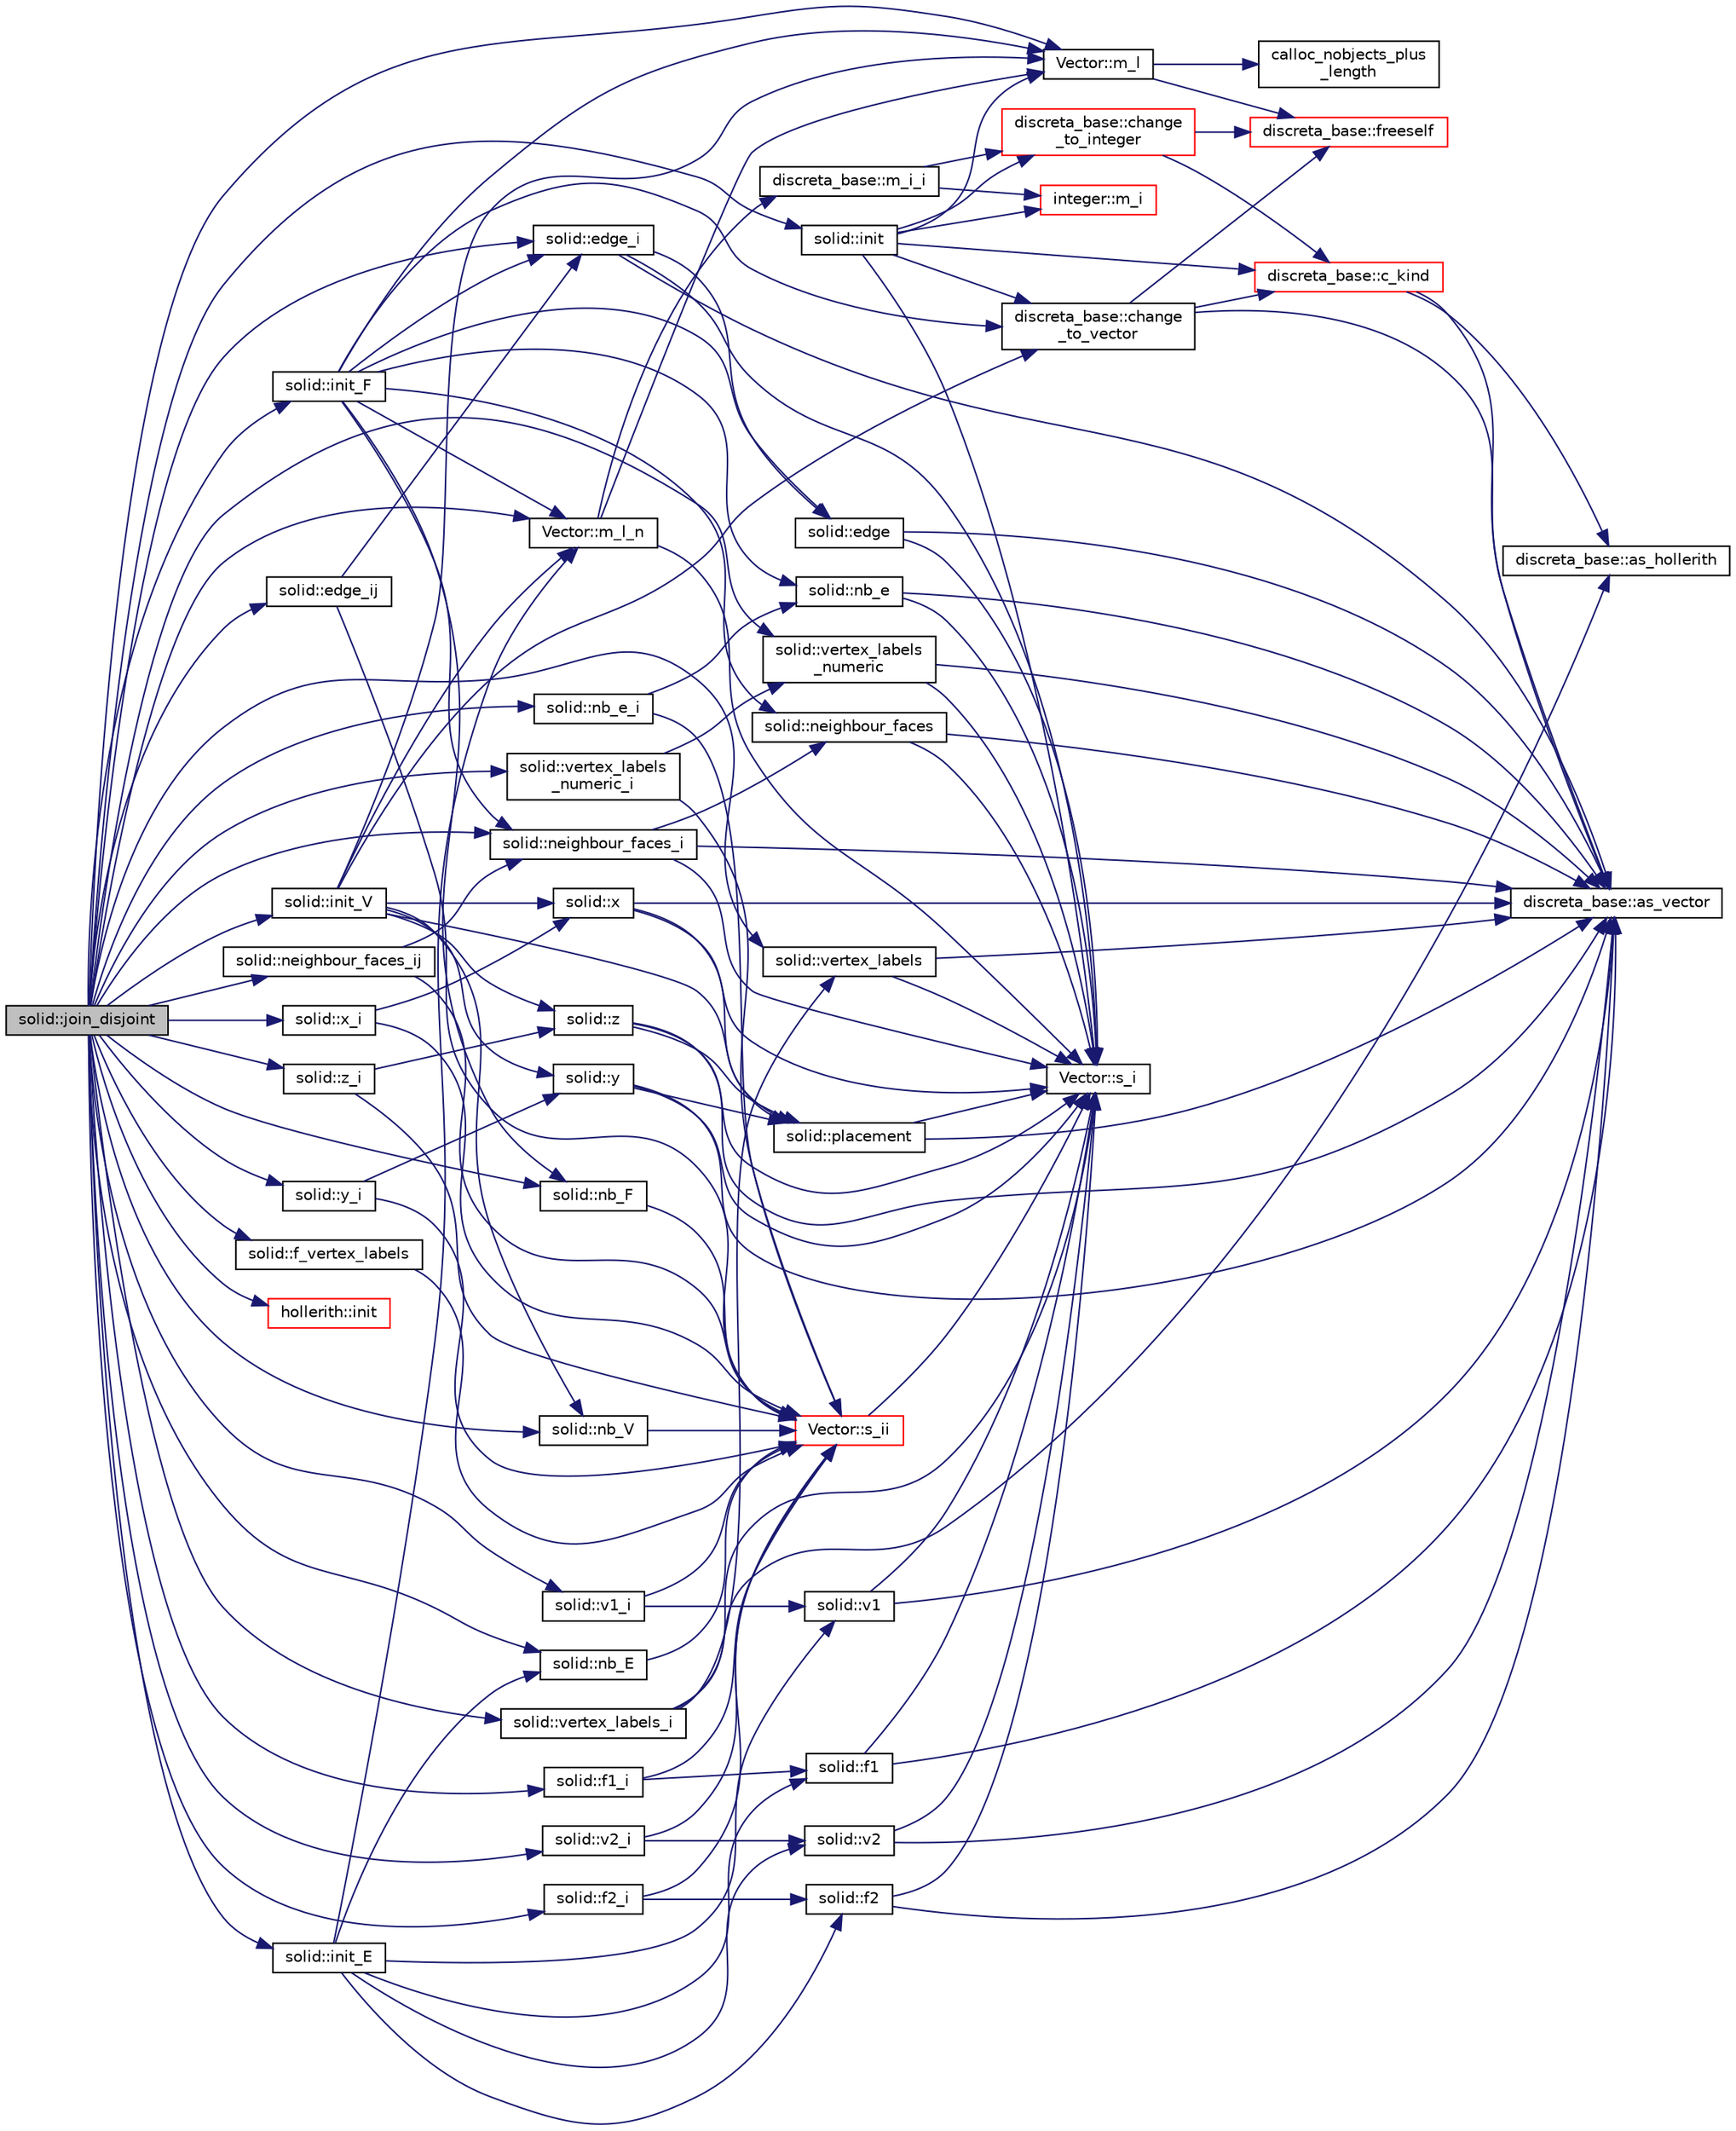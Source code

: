 digraph "solid::join_disjoint"
{
  edge [fontname="Helvetica",fontsize="10",labelfontname="Helvetica",labelfontsize="10"];
  node [fontname="Helvetica",fontsize="10",shape=record];
  rankdir="LR";
  Node3397 [label="solid::join_disjoint",height=0.2,width=0.4,color="black", fillcolor="grey75", style="filled", fontcolor="black"];
  Node3397 -> Node3398 [color="midnightblue",fontsize="10",style="solid",fontname="Helvetica"];
  Node3398 [label="solid::nb_F",height=0.2,width=0.4,color="black", fillcolor="white", style="filled",URL="$d8/def/classsolid.html#a476fed0721c9fb1532618dd96db251d6"];
  Node3398 -> Node3399 [color="midnightblue",fontsize="10",style="solid",fontname="Helvetica"];
  Node3399 [label="Vector::s_ii",height=0.2,width=0.4,color="red", fillcolor="white", style="filled",URL="$d5/db2/class_vector.html#a75d4942cc7b9794717b4846c10520db8"];
  Node3399 -> Node3400 [color="midnightblue",fontsize="10",style="solid",fontname="Helvetica"];
  Node3400 [label="Vector::s_i",height=0.2,width=0.4,color="black", fillcolor="white", style="filled",URL="$d5/db2/class_vector.html#a1c4fe1752523df8119f70dd550244871"];
  Node3397 -> Node3409 [color="midnightblue",fontsize="10",style="solid",fontname="Helvetica"];
  Node3409 [label="solid::nb_E",height=0.2,width=0.4,color="black", fillcolor="white", style="filled",URL="$d8/def/classsolid.html#abf4c4af23b0746c618d03d63b32a9e7e"];
  Node3409 -> Node3399 [color="midnightblue",fontsize="10",style="solid",fontname="Helvetica"];
  Node3397 -> Node3410 [color="midnightblue",fontsize="10",style="solid",fontname="Helvetica"];
  Node3410 [label="solid::nb_V",height=0.2,width=0.4,color="black", fillcolor="white", style="filled",URL="$d8/def/classsolid.html#aca646d2fdafa24105634c4959caa88c8"];
  Node3410 -> Node3399 [color="midnightblue",fontsize="10",style="solid",fontname="Helvetica"];
  Node3397 -> Node3411 [color="midnightblue",fontsize="10",style="solid",fontname="Helvetica"];
  Node3411 [label="solid::f_vertex_labels",height=0.2,width=0.4,color="black", fillcolor="white", style="filled",URL="$d8/def/classsolid.html#a4dfce820a08af20da6f8b3b1455073bf"];
  Node3411 -> Node3399 [color="midnightblue",fontsize="10",style="solid",fontname="Helvetica"];
  Node3397 -> Node3412 [color="midnightblue",fontsize="10",style="solid",fontname="Helvetica"];
  Node3412 [label="solid::init",height=0.2,width=0.4,color="black", fillcolor="white", style="filled",URL="$d8/def/classsolid.html#afc711954316958b35630fbc8542bcd05"];
  Node3412 -> Node3413 [color="midnightblue",fontsize="10",style="solid",fontname="Helvetica"];
  Node3413 [label="Vector::m_l",height=0.2,width=0.4,color="black", fillcolor="white", style="filled",URL="$d5/db2/class_vector.html#a00f5520c2a6b4f5282a1a8bcf8ea74eb"];
  Node3413 -> Node3414 [color="midnightblue",fontsize="10",style="solid",fontname="Helvetica"];
  Node3414 [label="discreta_base::freeself",height=0.2,width=0.4,color="red", fillcolor="white", style="filled",URL="$d7/d71/classdiscreta__base.html#a9a3c9501a562293b5667c11b9174d6e5"];
  Node3413 -> Node3456 [color="midnightblue",fontsize="10",style="solid",fontname="Helvetica"];
  Node3456 [label="calloc_nobjects_plus\l_length",height=0.2,width=0.4,color="black", fillcolor="white", style="filled",URL="$d9/d60/discreta_8h.html#a71599d54c8c17dfa065a363f5cdd0aa4"];
  Node3412 -> Node3457 [color="midnightblue",fontsize="10",style="solid",fontname="Helvetica"];
  Node3457 [label="discreta_base::c_kind",height=0.2,width=0.4,color="red", fillcolor="white", style="filled",URL="$d7/d71/classdiscreta__base.html#adc2ff61589c2d083688e7a43f333cb62"];
  Node3457 -> Node3419 [color="midnightblue",fontsize="10",style="solid",fontname="Helvetica"];
  Node3419 [label="discreta_base::as_vector",height=0.2,width=0.4,color="black", fillcolor="white", style="filled",URL="$d7/d71/classdiscreta__base.html#a7bdd6cae39c380b128ee9e17e42cf020"];
  Node3457 -> Node3442 [color="midnightblue",fontsize="10",style="solid",fontname="Helvetica"];
  Node3442 [label="discreta_base::as_hollerith",height=0.2,width=0.4,color="black", fillcolor="white", style="filled",URL="$d7/d71/classdiscreta__base.html#a3e66f82711f314710107e2f29e589690"];
  Node3412 -> Node3400 [color="midnightblue",fontsize="10",style="solid",fontname="Helvetica"];
  Node3412 -> Node3479 [color="midnightblue",fontsize="10",style="solid",fontname="Helvetica"];
  Node3479 [label="discreta_base::change\l_to_vector",height=0.2,width=0.4,color="black", fillcolor="white", style="filled",URL="$d7/d71/classdiscreta__base.html#a66186d19c55ad54af11e2a040a763c38"];
  Node3479 -> Node3414 [color="midnightblue",fontsize="10",style="solid",fontname="Helvetica"];
  Node3479 -> Node3457 [color="midnightblue",fontsize="10",style="solid",fontname="Helvetica"];
  Node3479 -> Node3419 [color="midnightblue",fontsize="10",style="solid",fontname="Helvetica"];
  Node3412 -> Node3480 [color="midnightblue",fontsize="10",style="solid",fontname="Helvetica"];
  Node3480 [label="discreta_base::change\l_to_integer",height=0.2,width=0.4,color="red", fillcolor="white", style="filled",URL="$d7/d71/classdiscreta__base.html#a58a5a5bd8f8e6f2dd7b4483b66dc7bb9"];
  Node3480 -> Node3414 [color="midnightblue",fontsize="10",style="solid",fontname="Helvetica"];
  Node3480 -> Node3457 [color="midnightblue",fontsize="10",style="solid",fontname="Helvetica"];
  Node3412 -> Node3481 [color="midnightblue",fontsize="10",style="solid",fontname="Helvetica"];
  Node3481 [label="integer::m_i",height=0.2,width=0.4,color="red", fillcolor="white", style="filled",URL="$d0/de5/classinteger.html#a869091f0a0f35f5354c8c4a70250e8a9"];
  Node3397 -> Node3482 [color="midnightblue",fontsize="10",style="solid",fontname="Helvetica"];
  Node3482 [label="solid::init_V",height=0.2,width=0.4,color="black", fillcolor="white", style="filled",URL="$d8/def/classsolid.html#a0b156ca77a137dc8aa94ab22d048e542"];
  Node3482 -> Node3410 [color="midnightblue",fontsize="10",style="solid",fontname="Helvetica"];
  Node3482 -> Node3483 [color="midnightblue",fontsize="10",style="solid",fontname="Helvetica"];
  Node3483 [label="solid::placement",height=0.2,width=0.4,color="black", fillcolor="white", style="filled",URL="$d8/def/classsolid.html#ac06c1e06d6dc5c6f43b1c850892548c8"];
  Node3483 -> Node3400 [color="midnightblue",fontsize="10",style="solid",fontname="Helvetica"];
  Node3483 -> Node3419 [color="midnightblue",fontsize="10",style="solid",fontname="Helvetica"];
  Node3482 -> Node3413 [color="midnightblue",fontsize="10",style="solid",fontname="Helvetica"];
  Node3482 -> Node3484 [color="midnightblue",fontsize="10",style="solid",fontname="Helvetica"];
  Node3484 [label="solid::x",height=0.2,width=0.4,color="black", fillcolor="white", style="filled",URL="$d8/def/classsolid.html#ab9c0f7598fe0b626a7f819d04b935996"];
  Node3484 -> Node3483 [color="midnightblue",fontsize="10",style="solid",fontname="Helvetica"];
  Node3484 -> Node3400 [color="midnightblue",fontsize="10",style="solid",fontname="Helvetica"];
  Node3484 -> Node3419 [color="midnightblue",fontsize="10",style="solid",fontname="Helvetica"];
  Node3482 -> Node3479 [color="midnightblue",fontsize="10",style="solid",fontname="Helvetica"];
  Node3482 -> Node3485 [color="midnightblue",fontsize="10",style="solid",fontname="Helvetica"];
  Node3485 [label="solid::y",height=0.2,width=0.4,color="black", fillcolor="white", style="filled",URL="$d8/def/classsolid.html#a3573a3af71aa86cf6d609442f19ca4b0"];
  Node3485 -> Node3483 [color="midnightblue",fontsize="10",style="solid",fontname="Helvetica"];
  Node3485 -> Node3400 [color="midnightblue",fontsize="10",style="solid",fontname="Helvetica"];
  Node3485 -> Node3419 [color="midnightblue",fontsize="10",style="solid",fontname="Helvetica"];
  Node3482 -> Node3486 [color="midnightblue",fontsize="10",style="solid",fontname="Helvetica"];
  Node3486 [label="solid::z",height=0.2,width=0.4,color="black", fillcolor="white", style="filled",URL="$d8/def/classsolid.html#af8ab1d698896be2233691447b1107dcb"];
  Node3486 -> Node3483 [color="midnightblue",fontsize="10",style="solid",fontname="Helvetica"];
  Node3486 -> Node3400 [color="midnightblue",fontsize="10",style="solid",fontname="Helvetica"];
  Node3486 -> Node3419 [color="midnightblue",fontsize="10",style="solid",fontname="Helvetica"];
  Node3482 -> Node3487 [color="midnightblue",fontsize="10",style="solid",fontname="Helvetica"];
  Node3487 [label="Vector::m_l_n",height=0.2,width=0.4,color="black", fillcolor="white", style="filled",URL="$d5/db2/class_vector.html#a5c7c126e6266ecdc832c5ce5bc1cca2f"];
  Node3487 -> Node3413 [color="midnightblue",fontsize="10",style="solid",fontname="Helvetica"];
  Node3487 -> Node3400 [color="midnightblue",fontsize="10",style="solid",fontname="Helvetica"];
  Node3487 -> Node3488 [color="midnightblue",fontsize="10",style="solid",fontname="Helvetica"];
  Node3488 [label="discreta_base::m_i_i",height=0.2,width=0.4,color="black", fillcolor="white", style="filled",URL="$d7/d71/classdiscreta__base.html#aa231464a9d4bc233f66608021c9ad997"];
  Node3488 -> Node3480 [color="midnightblue",fontsize="10",style="solid",fontname="Helvetica"];
  Node3488 -> Node3481 [color="midnightblue",fontsize="10",style="solid",fontname="Helvetica"];
  Node3397 -> Node3489 [color="midnightblue",fontsize="10",style="solid",fontname="Helvetica"];
  Node3489 [label="solid::init_E",height=0.2,width=0.4,color="black", fillcolor="white", style="filled",URL="$d8/def/classsolid.html#ae57764803455bb12c6f59a623b595b7d"];
  Node3489 -> Node3409 [color="midnightblue",fontsize="10",style="solid",fontname="Helvetica"];
  Node3489 -> Node3490 [color="midnightblue",fontsize="10",style="solid",fontname="Helvetica"];
  Node3490 [label="solid::v1",height=0.2,width=0.4,color="black", fillcolor="white", style="filled",URL="$d8/def/classsolid.html#a9f4ad6a7821b9be2f0f1e19cdb23933c"];
  Node3490 -> Node3400 [color="midnightblue",fontsize="10",style="solid",fontname="Helvetica"];
  Node3490 -> Node3419 [color="midnightblue",fontsize="10",style="solid",fontname="Helvetica"];
  Node3489 -> Node3487 [color="midnightblue",fontsize="10",style="solid",fontname="Helvetica"];
  Node3489 -> Node3491 [color="midnightblue",fontsize="10",style="solid",fontname="Helvetica"];
  Node3491 [label="solid::v2",height=0.2,width=0.4,color="black", fillcolor="white", style="filled",URL="$d8/def/classsolid.html#a49eb435004424f5d9fa17d55489a9a94"];
  Node3491 -> Node3400 [color="midnightblue",fontsize="10",style="solid",fontname="Helvetica"];
  Node3491 -> Node3419 [color="midnightblue",fontsize="10",style="solid",fontname="Helvetica"];
  Node3489 -> Node3492 [color="midnightblue",fontsize="10",style="solid",fontname="Helvetica"];
  Node3492 [label="solid::f1",height=0.2,width=0.4,color="black", fillcolor="white", style="filled",URL="$d8/def/classsolid.html#a496eea5cdbcc2e61784e736bb4e06d1d"];
  Node3492 -> Node3400 [color="midnightblue",fontsize="10",style="solid",fontname="Helvetica"];
  Node3492 -> Node3419 [color="midnightblue",fontsize="10",style="solid",fontname="Helvetica"];
  Node3489 -> Node3493 [color="midnightblue",fontsize="10",style="solid",fontname="Helvetica"];
  Node3493 [label="solid::f2",height=0.2,width=0.4,color="black", fillcolor="white", style="filled",URL="$d8/def/classsolid.html#a52b43d36c47cf4f57fd277c408d33d58"];
  Node3493 -> Node3400 [color="midnightblue",fontsize="10",style="solid",fontname="Helvetica"];
  Node3493 -> Node3419 [color="midnightblue",fontsize="10",style="solid",fontname="Helvetica"];
  Node3397 -> Node3494 [color="midnightblue",fontsize="10",style="solid",fontname="Helvetica"];
  Node3494 [label="solid::init_F",height=0.2,width=0.4,color="black", fillcolor="white", style="filled",URL="$d8/def/classsolid.html#ab61e6cc032b5370f77857fe1fc10222d"];
  Node3494 -> Node3398 [color="midnightblue",fontsize="10",style="solid",fontname="Helvetica"];
  Node3494 -> Node3495 [color="midnightblue",fontsize="10",style="solid",fontname="Helvetica"];
  Node3495 [label="solid::nb_e",height=0.2,width=0.4,color="black", fillcolor="white", style="filled",URL="$d8/def/classsolid.html#aeb3bd7332f1a39cdb44db6be83cca3f5"];
  Node3495 -> Node3400 [color="midnightblue",fontsize="10",style="solid",fontname="Helvetica"];
  Node3495 -> Node3419 [color="midnightblue",fontsize="10",style="solid",fontname="Helvetica"];
  Node3494 -> Node3487 [color="midnightblue",fontsize="10",style="solid",fontname="Helvetica"];
  Node3494 -> Node3496 [color="midnightblue",fontsize="10",style="solid",fontname="Helvetica"];
  Node3496 [label="solid::edge",height=0.2,width=0.4,color="black", fillcolor="white", style="filled",URL="$d8/def/classsolid.html#a703b914bee212828ebb65d3d5313460e"];
  Node3496 -> Node3400 [color="midnightblue",fontsize="10",style="solid",fontname="Helvetica"];
  Node3496 -> Node3419 [color="midnightblue",fontsize="10",style="solid",fontname="Helvetica"];
  Node3494 -> Node3413 [color="midnightblue",fontsize="10",style="solid",fontname="Helvetica"];
  Node3494 -> Node3497 [color="midnightblue",fontsize="10",style="solid",fontname="Helvetica"];
  Node3497 [label="solid::edge_i",height=0.2,width=0.4,color="black", fillcolor="white", style="filled",URL="$d8/def/classsolid.html#af5ed0a914a62d73b448c3546d9bb0e0c"];
  Node3497 -> Node3496 [color="midnightblue",fontsize="10",style="solid",fontname="Helvetica"];
  Node3497 -> Node3400 [color="midnightblue",fontsize="10",style="solid",fontname="Helvetica"];
  Node3497 -> Node3419 [color="midnightblue",fontsize="10",style="solid",fontname="Helvetica"];
  Node3494 -> Node3479 [color="midnightblue",fontsize="10",style="solid",fontname="Helvetica"];
  Node3494 -> Node3498 [color="midnightblue",fontsize="10",style="solid",fontname="Helvetica"];
  Node3498 [label="solid::neighbour_faces",height=0.2,width=0.4,color="black", fillcolor="white", style="filled",URL="$d8/def/classsolid.html#aa679392983420946e8f1db13b0fc40b0"];
  Node3498 -> Node3400 [color="midnightblue",fontsize="10",style="solid",fontname="Helvetica"];
  Node3498 -> Node3419 [color="midnightblue",fontsize="10",style="solid",fontname="Helvetica"];
  Node3494 -> Node3499 [color="midnightblue",fontsize="10",style="solid",fontname="Helvetica"];
  Node3499 [label="solid::neighbour_faces_i",height=0.2,width=0.4,color="black", fillcolor="white", style="filled",URL="$d8/def/classsolid.html#a5f8389874c5134f2ccb46a93c2335937"];
  Node3499 -> Node3498 [color="midnightblue",fontsize="10",style="solid",fontname="Helvetica"];
  Node3499 -> Node3400 [color="midnightblue",fontsize="10",style="solid",fontname="Helvetica"];
  Node3499 -> Node3419 [color="midnightblue",fontsize="10",style="solid",fontname="Helvetica"];
  Node3397 -> Node3500 [color="midnightblue",fontsize="10",style="solid",fontname="Helvetica"];
  Node3500 [label="solid::vertex_labels",height=0.2,width=0.4,color="black", fillcolor="white", style="filled",URL="$d8/def/classsolid.html#aae289e59c901d56ec8b87d4adc8b87e8"];
  Node3500 -> Node3400 [color="midnightblue",fontsize="10",style="solid",fontname="Helvetica"];
  Node3500 -> Node3419 [color="midnightblue",fontsize="10",style="solid",fontname="Helvetica"];
  Node3397 -> Node3413 [color="midnightblue",fontsize="10",style="solid",fontname="Helvetica"];
  Node3397 -> Node3501 [color="midnightblue",fontsize="10",style="solid",fontname="Helvetica"];
  Node3501 [label="solid::vertex_labels\l_numeric",height=0.2,width=0.4,color="black", fillcolor="white", style="filled",URL="$d8/def/classsolid.html#abe722d1a7fab5631f0ec7188a99ec2e3"];
  Node3501 -> Node3400 [color="midnightblue",fontsize="10",style="solid",fontname="Helvetica"];
  Node3501 -> Node3419 [color="midnightblue",fontsize="10",style="solid",fontname="Helvetica"];
  Node3397 -> Node3487 [color="midnightblue",fontsize="10",style="solid",fontname="Helvetica"];
  Node3397 -> Node3502 [color="midnightblue",fontsize="10",style="solid",fontname="Helvetica"];
  Node3502 [label="solid::x_i",height=0.2,width=0.4,color="black", fillcolor="white", style="filled",URL="$d8/def/classsolid.html#a701de0f753ff85c6e3e05fbd5ffcf8b4"];
  Node3502 -> Node3484 [color="midnightblue",fontsize="10",style="solid",fontname="Helvetica"];
  Node3502 -> Node3399 [color="midnightblue",fontsize="10",style="solid",fontname="Helvetica"];
  Node3397 -> Node3503 [color="midnightblue",fontsize="10",style="solid",fontname="Helvetica"];
  Node3503 [label="solid::y_i",height=0.2,width=0.4,color="black", fillcolor="white", style="filled",URL="$d8/def/classsolid.html#a962e53cd90bf6f5bd8128ac940b2ffa9"];
  Node3503 -> Node3485 [color="midnightblue",fontsize="10",style="solid",fontname="Helvetica"];
  Node3503 -> Node3399 [color="midnightblue",fontsize="10",style="solid",fontname="Helvetica"];
  Node3397 -> Node3504 [color="midnightblue",fontsize="10",style="solid",fontname="Helvetica"];
  Node3504 [label="solid::z_i",height=0.2,width=0.4,color="black", fillcolor="white", style="filled",URL="$d8/def/classsolid.html#af3764c9cbc0eaef0cc13ca062b87e1bf"];
  Node3504 -> Node3486 [color="midnightblue",fontsize="10",style="solid",fontname="Helvetica"];
  Node3504 -> Node3399 [color="midnightblue",fontsize="10",style="solid",fontname="Helvetica"];
  Node3397 -> Node3505 [color="midnightblue",fontsize="10",style="solid",fontname="Helvetica"];
  Node3505 [label="solid::vertex_labels_i",height=0.2,width=0.4,color="black", fillcolor="white", style="filled",URL="$d8/def/classsolid.html#a241640bc2eeb9da14f2d5d2861be42c0"];
  Node3505 -> Node3500 [color="midnightblue",fontsize="10",style="solid",fontname="Helvetica"];
  Node3505 -> Node3400 [color="midnightblue",fontsize="10",style="solid",fontname="Helvetica"];
  Node3505 -> Node3442 [color="midnightblue",fontsize="10",style="solid",fontname="Helvetica"];
  Node3397 -> Node3506 [color="midnightblue",fontsize="10",style="solid",fontname="Helvetica"];
  Node3506 [label="hollerith::init",height=0.2,width=0.4,color="red", fillcolor="white", style="filled",URL="$d8/d99/classhollerith.html#af51ae7b943056db367f3c205a5a1cc4b"];
  Node3397 -> Node3507 [color="midnightblue",fontsize="10",style="solid",fontname="Helvetica"];
  Node3507 [label="solid::vertex_labels\l_numeric_i",height=0.2,width=0.4,color="black", fillcolor="white", style="filled",URL="$d8/def/classsolid.html#ae9f701f7a29acb2f9b86ed6bd202b653"];
  Node3507 -> Node3501 [color="midnightblue",fontsize="10",style="solid",fontname="Helvetica"];
  Node3507 -> Node3399 [color="midnightblue",fontsize="10",style="solid",fontname="Helvetica"];
  Node3397 -> Node3508 [color="midnightblue",fontsize="10",style="solid",fontname="Helvetica"];
  Node3508 [label="solid::v1_i",height=0.2,width=0.4,color="black", fillcolor="white", style="filled",URL="$d8/def/classsolid.html#a1e0894ad230270e0a74f49e4cc8bde8f"];
  Node3508 -> Node3490 [color="midnightblue",fontsize="10",style="solid",fontname="Helvetica"];
  Node3508 -> Node3399 [color="midnightblue",fontsize="10",style="solid",fontname="Helvetica"];
  Node3397 -> Node3509 [color="midnightblue",fontsize="10",style="solid",fontname="Helvetica"];
  Node3509 [label="solid::v2_i",height=0.2,width=0.4,color="black", fillcolor="white", style="filled",URL="$d8/def/classsolid.html#a762c91ec8b487c2cacde991fb1c9fed4"];
  Node3509 -> Node3491 [color="midnightblue",fontsize="10",style="solid",fontname="Helvetica"];
  Node3509 -> Node3399 [color="midnightblue",fontsize="10",style="solid",fontname="Helvetica"];
  Node3397 -> Node3510 [color="midnightblue",fontsize="10",style="solid",fontname="Helvetica"];
  Node3510 [label="solid::f1_i",height=0.2,width=0.4,color="black", fillcolor="white", style="filled",URL="$d8/def/classsolid.html#a9de0f986df432ff4f33109ea4f1cc97c"];
  Node3510 -> Node3492 [color="midnightblue",fontsize="10",style="solid",fontname="Helvetica"];
  Node3510 -> Node3399 [color="midnightblue",fontsize="10",style="solid",fontname="Helvetica"];
  Node3397 -> Node3511 [color="midnightblue",fontsize="10",style="solid",fontname="Helvetica"];
  Node3511 [label="solid::f2_i",height=0.2,width=0.4,color="black", fillcolor="white", style="filled",URL="$d8/def/classsolid.html#a173015a2b945e995448d50dda299c068"];
  Node3511 -> Node3493 [color="midnightblue",fontsize="10",style="solid",fontname="Helvetica"];
  Node3511 -> Node3399 [color="midnightblue",fontsize="10",style="solid",fontname="Helvetica"];
  Node3397 -> Node3512 [color="midnightblue",fontsize="10",style="solid",fontname="Helvetica"];
  Node3512 [label="solid::nb_e_i",height=0.2,width=0.4,color="black", fillcolor="white", style="filled",URL="$d8/def/classsolid.html#a941bebd6096f96336f896093d14167b1"];
  Node3512 -> Node3495 [color="midnightblue",fontsize="10",style="solid",fontname="Helvetica"];
  Node3512 -> Node3399 [color="midnightblue",fontsize="10",style="solid",fontname="Helvetica"];
  Node3397 -> Node3497 [color="midnightblue",fontsize="10",style="solid",fontname="Helvetica"];
  Node3397 -> Node3499 [color="midnightblue",fontsize="10",style="solid",fontname="Helvetica"];
  Node3397 -> Node3513 [color="midnightblue",fontsize="10",style="solid",fontname="Helvetica"];
  Node3513 [label="solid::edge_ij",height=0.2,width=0.4,color="black", fillcolor="white", style="filled",URL="$d8/def/classsolid.html#a7fe7ff45f9406a6959ff27c5a7cbb067"];
  Node3513 -> Node3497 [color="midnightblue",fontsize="10",style="solid",fontname="Helvetica"];
  Node3513 -> Node3399 [color="midnightblue",fontsize="10",style="solid",fontname="Helvetica"];
  Node3397 -> Node3514 [color="midnightblue",fontsize="10",style="solid",fontname="Helvetica"];
  Node3514 [label="solid::neighbour_faces_ij",height=0.2,width=0.4,color="black", fillcolor="white", style="filled",URL="$d8/def/classsolid.html#ad4a9463c16700ba259cdd6e62b183e23"];
  Node3514 -> Node3499 [color="midnightblue",fontsize="10",style="solid",fontname="Helvetica"];
  Node3514 -> Node3399 [color="midnightblue",fontsize="10",style="solid",fontname="Helvetica"];
}
